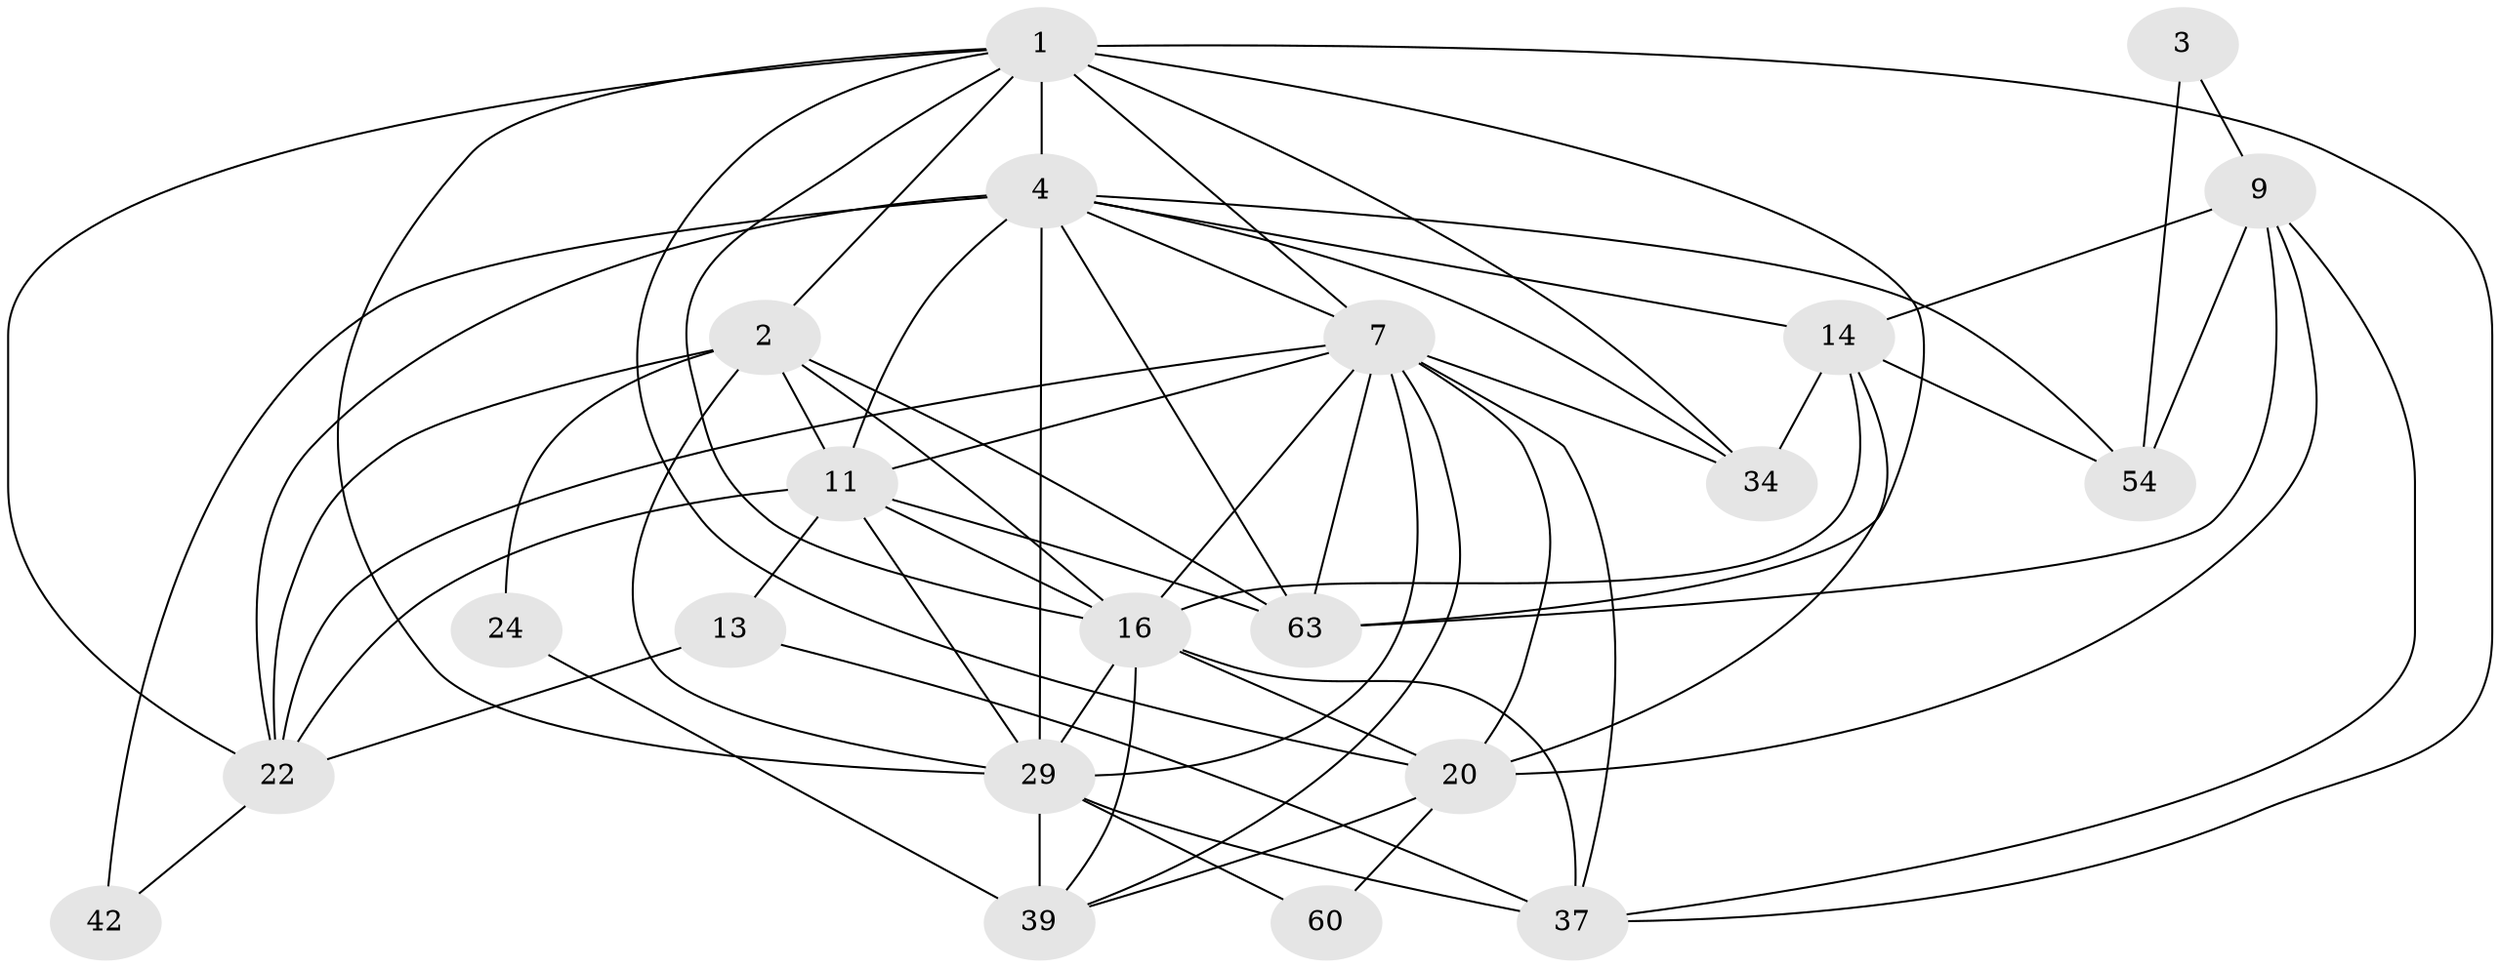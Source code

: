 // original degree distribution, {5: 0.2222222222222222, 2: 0.19444444444444445, 4: 0.2361111111111111, 7: 0.041666666666666664, 3: 0.20833333333333334, 6: 0.06944444444444445, 8: 0.027777777777777776}
// Generated by graph-tools (version 1.1) at 2025/18/03/04/25 18:18:40]
// undirected, 21 vertices, 63 edges
graph export_dot {
graph [start="1"]
  node [color=gray90,style=filled];
  1 [super="+21+32+17"];
  2 [super="+5"];
  3;
  4 [super="+6+18+45"];
  7 [super="+23+28"];
  9 [super="+72+56"];
  11 [super="+27"];
  13;
  14 [super="+36"];
  16 [super="+44"];
  20 [super="+25+71"];
  22 [super="+31+68"];
  24;
  29 [super="+62+33+38"];
  34;
  37 [super="+49"];
  39 [super="+64"];
  42;
  54;
  60;
  63 [super="+69+65+67"];
  1 -- 16;
  1 -- 20;
  1 -- 63 [weight=3];
  1 -- 4 [weight=3];
  1 -- 29 [weight=2];
  1 -- 2;
  1 -- 34;
  1 -- 37;
  1 -- 7;
  1 -- 22;
  2 -- 11 [weight=2];
  2 -- 16;
  2 -- 22;
  2 -- 24;
  2 -- 29;
  2 -- 63;
  3 -- 54;
  3 -- 9;
  4 -- 34;
  4 -- 7;
  4 -- 42;
  4 -- 54 [weight=2];
  4 -- 22;
  4 -- 63 [weight=2];
  4 -- 11;
  4 -- 14;
  4 -- 29 [weight=4];
  7 -- 39;
  7 -- 16 [weight=2];
  7 -- 20;
  7 -- 29 [weight=3];
  7 -- 37;
  7 -- 34;
  7 -- 22;
  7 -- 11;
  7 -- 63;
  9 -- 54;
  9 -- 14;
  9 -- 37;
  9 -- 63;
  9 -- 20 [weight=2];
  11 -- 13;
  11 -- 16;
  11 -- 29 [weight=2];
  11 -- 22 [weight=2];
  11 -- 63;
  13 -- 37;
  13 -- 22;
  14 -- 34;
  14 -- 20;
  14 -- 54;
  14 -- 16;
  16 -- 39;
  16 -- 37;
  16 -- 29 [weight=3];
  16 -- 20;
  20 -- 60;
  20 -- 39;
  22 -- 42;
  24 -- 39;
  29 -- 39 [weight=3];
  29 -- 37 [weight=2];
  29 -- 60;
}
